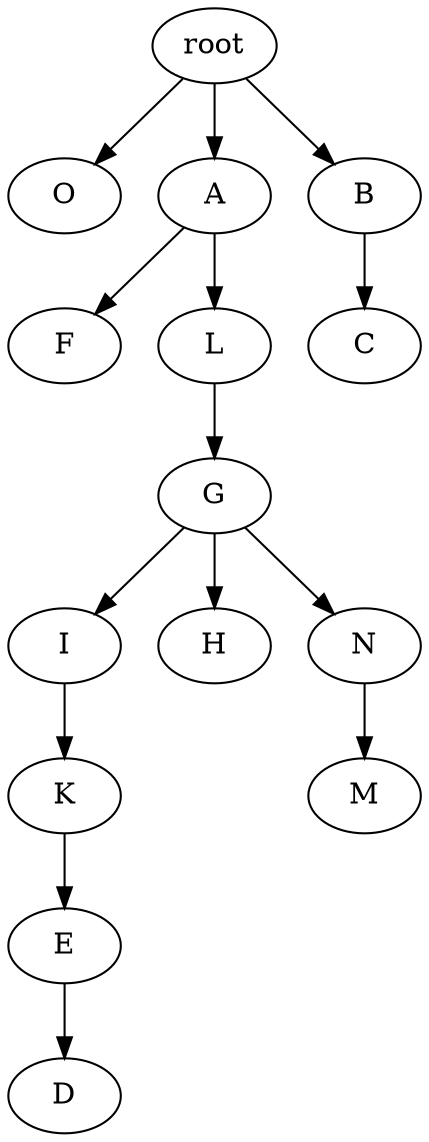 strict digraph G {
	graph [name=G];
	0	[label=root];
	1	[label=O];
	0 -> 1;
	8	[label=A];
	0 -> 8;
	9	[label=B];
	0 -> 9;
	2	[label=K];
	13	[label=E];
	2 -> 13;
	3	[label=D];
	4	[label=G];
	7	[label=I];
	4 -> 7;
	10	[label=H];
	4 -> 10;
	11	[label=N];
	4 -> 11;
	5	[label=C];
	6	[label=M];
	7 -> 2;
	12	[label=F];
	8 -> 12;
	14	[label=L];
	8 -> 14;
	9 -> 5;
	11 -> 6;
	13 -> 3;
	14 -> 4;
}
